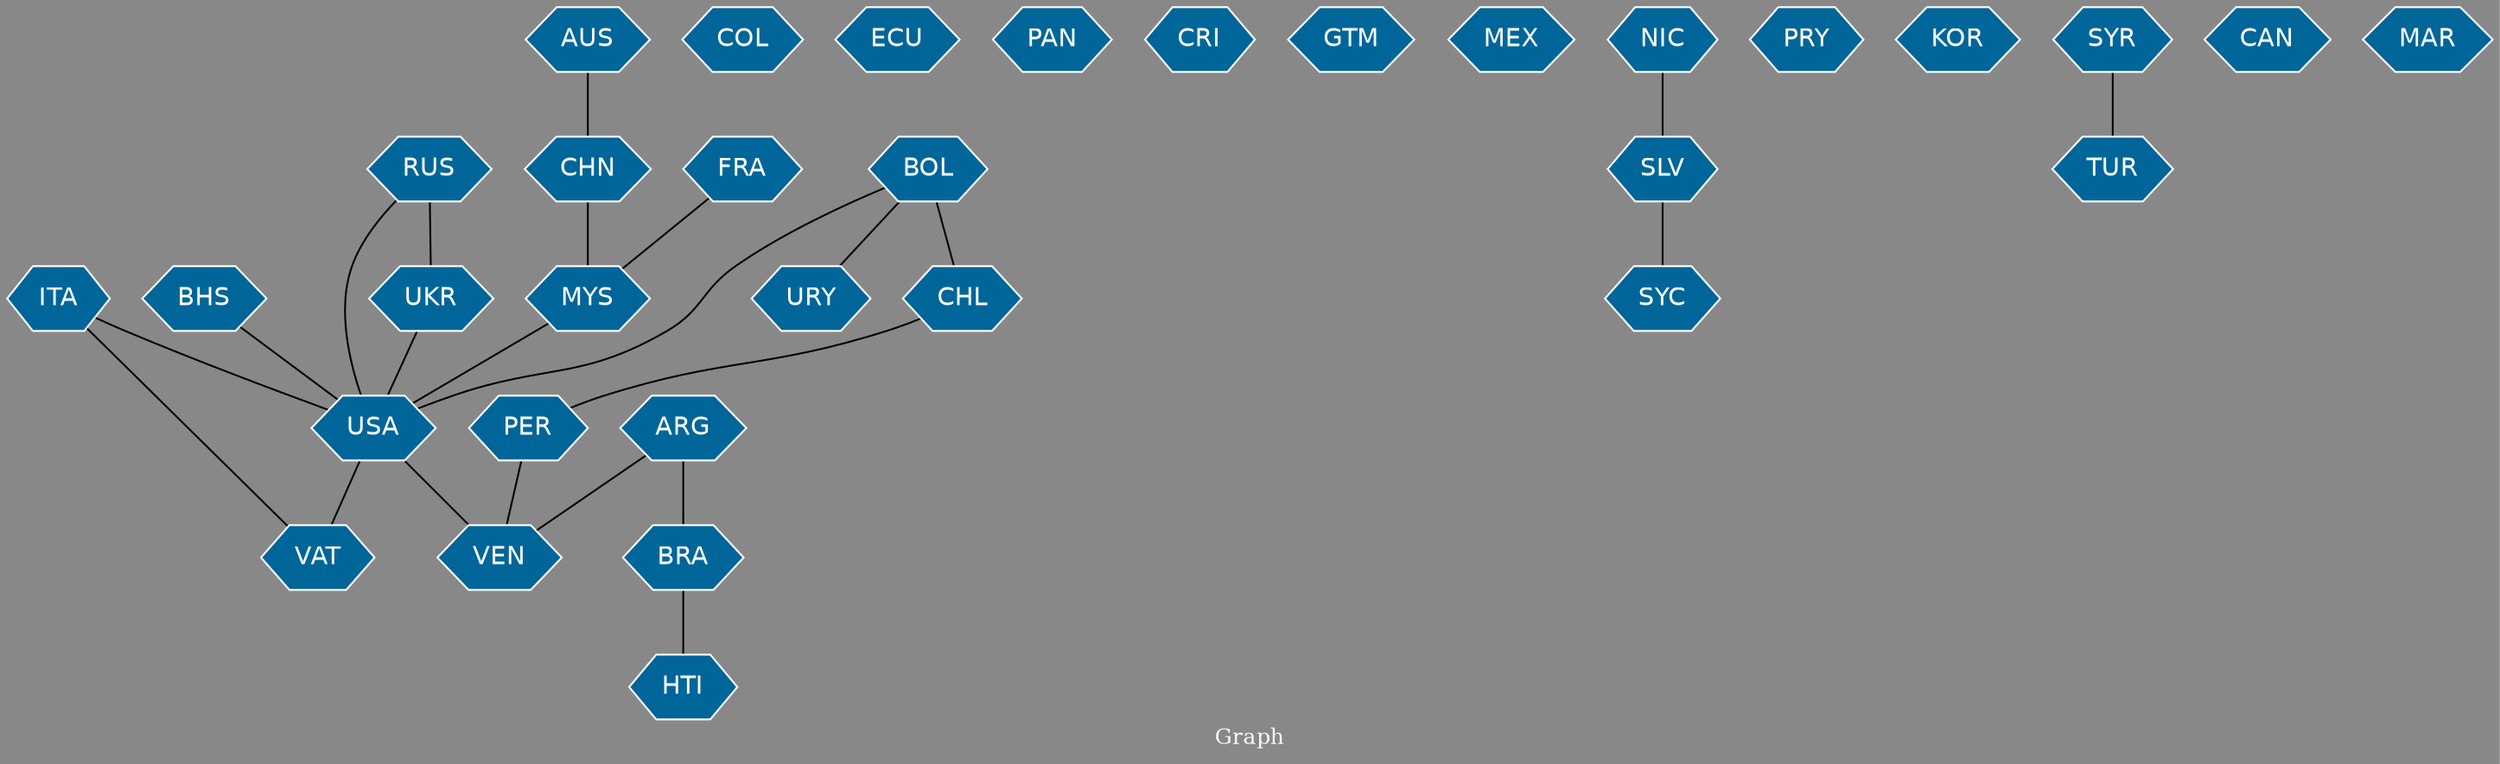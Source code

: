 // Countries together in item graph
graph {
	graph [bgcolor="#888888" fontcolor=white fontsize=12 label="Graph" outputorder=edgesfirst overlap=prism]
	node [color=white fillcolor="#006699" fontcolor=white fontname=Helvetica shape=hexagon style=filled]
	edge [arrowhead=open color=black fontcolor=white fontname=Courier fontsize=12]
		ARG [label=ARG]
		VEN [label=VEN]
		USA [label=USA]
		COL [label=COL]
		ECU [label=ECU]
		RUS [label=RUS]
		UKR [label=UKR]
		AUS [label=AUS]
		CHN [label=CHN]
		CHL [label=CHL]
		PAN [label=PAN]
		VAT [label=VAT]
		URY [label=URY]
		HTI [label=HTI]
		BRA [label=BRA]
		BOL [label=BOL]
		CRI [label=CRI]
		MYS [label=MYS]
		PER [label=PER]
		GTM [label=GTM]
		MEX [label=MEX]
		ITA [label=ITA]
		SYC [label=SYC]
		SLV [label=SLV]
		PRY [label=PRY]
		NIC [label=NIC]
		KOR [label=KOR]
		SYR [label=SYR]
		TUR [label=TUR]
		CAN [label=CAN]
		FRA [label=FRA]
		MAR [label=MAR]
		BHS [label=BHS]
			CHL -- PER [weight=1]
			BRA -- HTI [weight=1]
			SYR -- TUR [weight=1]
			PER -- VEN [weight=1]
			USA -- VAT [weight=1]
			ARG -- BRA [weight=1]
			MYS -- USA [weight=1]
			ITA -- VAT [weight=1]
			RUS -- USA [weight=1]
			UKR -- USA [weight=1]
			RUS -- UKR [weight=2]
			ITA -- USA [weight=1]
			CHN -- MYS [weight=1]
			USA -- VEN [weight=2]
			SLV -- SYC [weight=1]
			BOL -- URY [weight=1]
			BOL -- CHL [weight=2]
			AUS -- CHN [weight=1]
			FRA -- MYS [weight=1]
			NIC -- SLV [weight=1]
			BOL -- USA [weight=1]
			BHS -- USA [weight=1]
			ARG -- VEN [weight=1]
}